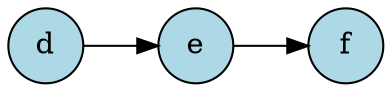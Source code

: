 digraph G {
   node [shape = circle, style = filled, fillcolor = lightblue]
   rankdir=LR
"d"->"e"->"f"}